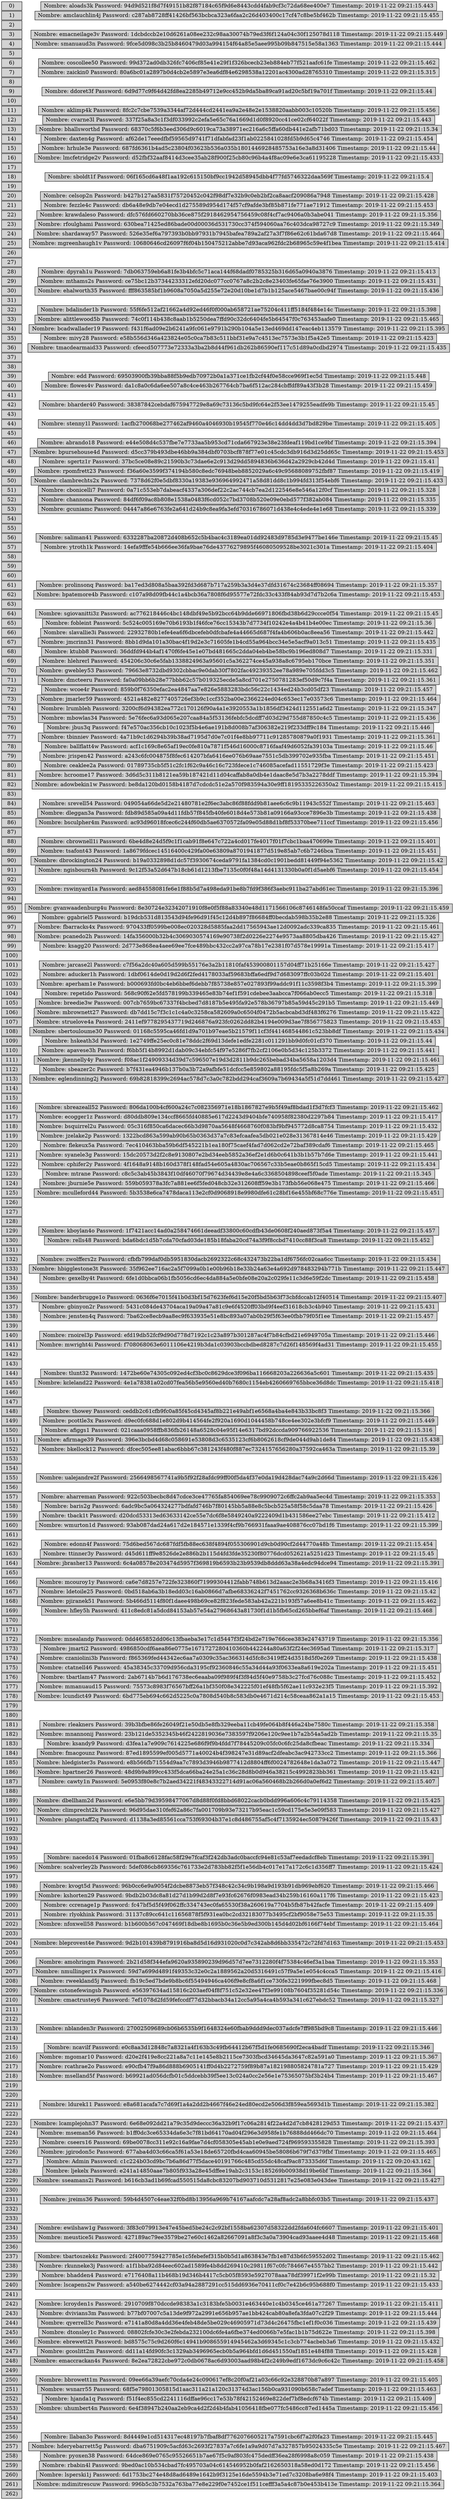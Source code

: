 digraph G {
     rankdir = LR;
	graph[ranksep = "0.02"];
     node [shape=record,height=.1];
     node[style = "filled"];
     sep=0;
     nodesep=0
     indice262[label= "262)"];
     indice261[label= "261)"];
     indice260[label= "260)"];
     indice259[label= "259)"];
     indice258[label= "258)"];
     indice257[label= "257)"];
     indice256[label= "256)"];
     indice255[label= "255)"];
     indice254[label= "254)"];
     indice253[label= "253)"];
     indice252[label= "252)"];
     indice251[label= "251)"];
     indice250[label= "250)"];
     indice249[label= "249)"];
     indice248[label= "248)"];
     indice247[label= "247)"];
     indice246[label= "246)"];
     indice245[label= "245)"];
     indice244[label= "244)"];
     indice243[label= "243)"];
     indice242[label= "242)"];
     indice241[label= "241)"];
     indice240[label= "240)"];
     indice239[label= "239)"];
     indice238[label= "238)"];
     indice237[label= "237)"];
     indice236[label= "236)"];
     indice235[label= "235)"];
     indice234[label= "234)"];
     indice233[label= "233)"];
     indice232[label= "232)"];
     indice231[label= "231)"];
     indice230[label= "230)"];
     indice229[label= "229)"];
     indice228[label= "228)"];
     indice227[label= "227)"];
     indice226[label= "226)"];
     indice225[label= "225)"];
     indice224[label= "224)"];
     indice223[label= "223)"];
     indice222[label= "222)"];
     indice221[label= "221)"];
     indice220[label= "220)"];
     indice219[label= "219)"];
     indice218[label= "218)"];
     indice217[label= "217)"];
     indice216[label= "216)"];
     indice215[label= "215)"];
     indice214[label= "214)"];
     indice213[label= "213)"];
     indice212[label= "212)"];
     indice211[label= "211)"];
     indice210[label= "210)"];
     indice209[label= "209)"];
     indice208[label= "208)"];
     indice207[label= "207)"];
     indice206[label= "206)"];
     indice205[label= "205)"];
     indice204[label= "204)"];
     indice203[label= "203)"];
     indice202[label= "202)"];
     indice201[label= "201)"];
     indice200[label= "200)"];
     indice199[label= "199)"];
     indice198[label= "198)"];
     indice197[label= "197)"];
     indice196[label= "196)"];
     indice195[label= "195)"];
     indice194[label= "194)"];
     indice193[label= "193)"];
     indice192[label= "192)"];
     indice191[label= "191)"];
     indice190[label= "190)"];
     indice189[label= "189)"];
     indice188[label= "188)"];
     indice187[label= "187)"];
     indice186[label= "186)"];
     indice185[label= "185)"];
     indice184[label= "184)"];
     indice183[label= "183)"];
     indice182[label= "182)"];
     indice181[label= "181)"];
     indice180[label= "180)"];
     indice179[label= "179)"];
     indice178[label= "178)"];
     indice177[label= "177)"];
     indice176[label= "176)"];
     indice175[label= "175)"];
     indice174[label= "174)"];
     indice173[label= "173)"];
     indice172[label= "172)"];
     indice171[label= "171)"];
     indice170[label= "170)"];
     indice169[label= "169)"];
     indice168[label= "168)"];
     indice167[label= "167)"];
     indice166[label= "166)"];
     indice165[label= "165)"];
     indice164[label= "164)"];
     indice163[label= "163)"];
     indice162[label= "162)"];
     indice161[label= "161)"];
     indice160[label= "160)"];
     indice159[label= "159)"];
     indice158[label= "158)"];
     indice157[label= "157)"];
     indice156[label= "156)"];
     indice155[label= "155)"];
     indice154[label= "154)"];
     indice153[label= "153)"];
     indice152[label= "152)"];
     indice151[label= "151)"];
     indice150[label= "150)"];
     indice149[label= "149)"];
     indice148[label= "148)"];
     indice147[label= "147)"];
     indice146[label= "146)"];
     indice145[label= "145)"];
     indice144[label= "144)"];
     indice143[label= "143)"];
     indice142[label= "142)"];
     indice141[label= "141)"];
     indice140[label= "140)"];
     indice139[label= "139)"];
     indice138[label= "138)"];
     indice137[label= "137)"];
     indice136[label= "136)"];
     indice135[label= "135)"];
     indice134[label= "134)"];
     indice133[label= "133)"];
     indice132[label= "132)"];
     indice131[label= "131)"];
     indice130[label= "130)"];
     indice129[label= "129)"];
     indice128[label= "128)"];
     indice127[label= "127)"];
     indice126[label= "126)"];
     indice125[label= "125)"];
     indice124[label= "124)"];
     indice123[label= "123)"];
     indice122[label= "122)"];
     indice121[label= "121)"];
     indice120[label= "120)"];
     indice119[label= "119)"];
     indice118[label= "118)"];
     indice117[label= "117)"];
     indice116[label= "116)"];
     indice115[label= "115)"];
     indice114[label= "114)"];
     indice113[label= "113)"];
     indice112[label= "112)"];
     indice111[label= "111)"];
     indice110[label= "110)"];
     indice109[label= "109)"];
     indice108[label= "108)"];
     indice107[label= "107)"];
     indice106[label= "106)"];
     indice105[label= "105)"];
     indice104[label= "104)"];
     indice103[label= "103)"];
     indice102[label= "102)"];
     indice101[label= "101)"];
     indice100[label= "100)"];
     indice99[label= "99)"];
     indice98[label= "98)"];
     indice97[label= "97)"];
     indice96[label= "96)"];
     indice95[label= "95)"];
     indice94[label= "94)"];
     indice93[label= "93)"];
     indice92[label= "92)"];
     indice91[label= "91)"];
     indice90[label= "90)"];
     indice89[label= "89)"];
     indice88[label= "88)"];
     indice87[label= "87)"];
     indice86[label= "86)"];
     indice85[label= "85)"];
     indice84[label= "84)"];
     indice83[label= "83)"];
     indice82[label= "82)"];
     indice81[label= "81)"];
     indice80[label= "80)"];
     indice79[label= "79)"];
     indice78[label= "78)"];
     indice77[label= "77)"];
     indice76[label= "76)"];
     indice75[label= "75)"];
     indice74[label= "74)"];
     indice73[label= "73)"];
     indice72[label= "72)"];
     indice71[label= "71)"];
     indice70[label= "70)"];
     indice69[label= "69)"];
     indice68[label= "68)"];
     indice67[label= "67)"];
     indice66[label= "66)"];
     indice65[label= "65)"];
     indice64[label= "64)"];
     indice63[label= "63)"];
     indice62[label= "62)"];
     indice61[label= "61)"];
     indice60[label= "60)"];
     indice59[label= "59)"];
     indice58[label= "58)"];
     indice57[label= "57)"];
     indice56[label= "56)"];
     indice55[label= "55)"];
     indice54[label= "54)"];
     indice53[label= "53)"];
     indice52[label= "52)"];
     indice51[label= "51)"];
     indice50[label= "50)"];
     indice49[label= "49)"];
     indice48[label= "48)"];
     indice47[label= "47)"];
     indice46[label= "46)"];
     indice45[label= "45)"];
     indice44[label= "44)"];
     indice43[label= "43)"];
     indice42[label= "42)"];
     indice41[label= "41)"];
     indice40[label= "40)"];
     indice39[label= "39)"];
     indice38[label= "38)"];
     indice37[label= "37)"];
     indice36[label= "36)"];
     indice35[label= "35)"];
     indice34[label= "34)"];
     indice33[label= "33)"];
     indice32[label= "32)"];
     indice31[label= "31)"];
     indice30[label= "30)"];
     indice29[label= "29)"];
     indice28[label= "28)"];
     indice27[label= "27)"];
     indice26[label= "26)"];
     indice25[label= "25)"];
     indice24[label= "24)"];
     indice23[label= "23)"];
     indice22[label= "22)"];
     indice21[label= "21)"];
     indice20[label= "20)"];
     indice19[label= "19)"];
     indice18[label= "18)"];
     indice17[label= "17)"];
     indice16[label= "16)"];
     indice15[label= "15)"];
     indice14[label= "14)"];
     indice13[label= "13)"];
     indice12[label= "12)"];
     indice11[label= "11)"];
     indice10[label= "10)"];
     indice9[label= "9)"];
     indice8[label= "8)"];
     indice7[label= "7)"];
     indice6[label= "6)"];
     indice5[label= "5)"];
     indice4[label= "4)"];
     indice3[label= "3)"];
     indice2[label= "2)"];
     indice1[label= "1)"];
     indice0[label= "0)"];
     node1[label = "{Nombre: aloads3k  Password: 94d9d521f8d7f49151b82f87184c65f9d6e8443cdd4fab9cf3c72da68ee400e7  Timestamp: 2019-11-22 09:21:15.443}" width = 10];
     indice0->node1 [style=invis];
     node2[label = "{Nombre: amclauchlin4j  Password: c287ab8728ff41426bf563bcbca323a6faa2c26d403400c17cf47c8be5bf462b  Timestamp: 2019-11-22 09:21:15.455}" width = 10];
     indice1->node2 [style=invis];
     node4[label = "{Nombre: emacneilage3v  Password: 1dcbdccb2e10d6261a08ee232c98aa30074b79ed3f6f124a04c30f125078d118  Timestamp: 2019-11-22 09:21:15.449}" width = 10];
     indice3->node4 [style=invis];
     node5[label = "{Nombre: smanuaud3n  Password: 9fce5d098c3b25b8460479d03a994154f64a85e5aee995b09b847515e58a1363  Timestamp: 2019-11-22 09:21:15.444}" width = 10];
     indice4->node5 [style=invis];
     node7[label = "{Nombre: coscollee50  Password: 99d372ad0db326fc7406cf85e41e29f1f326bcecb23eb884eb77f521aafc61fe  Timestamp: 2019-11-22 09:21:15.462}" width = 10];
     indice6->node7 [style=invis];
     node8[label = "{Nombre: zaickin0  Password: 80a6bc01a2897b0d4cb2e5897e3ea6df84e6298538a12201ac4300ad28765310  Timestamp: 2019-11-22 09:21:15.315}" width = 10];
     indice7->node8 [style=invis];
     node10[label = "{Nombre: ddoret3f  Password: 6d9d77c9f64d42fd8ea2285b49712e9cc452b9da5ba89ca91ad20c5bf19a701f  Timestamp: 2019-11-22 09:21:15.44}" width = 10];
     indice9->node10 [style=invis];
     node12[label = "{Nombre: aklimp4k  Password: 8fc2c7cbe7539a3344af72d444cd2441ea9a2e48e2e1538820aabb003c10520b  Timestamp: 2019-11-22 09:21:15.456}" width = 10];
     indice11->node12 [style=invis];
     node13[label = "{Nombre: cvarne3l  Password: 337f25a8a3c1f3df033992c2efa5e65c76a1669d1d0f8920cc41ce02cf64022f  Timestamp: 2019-11-22 09:21:15.443}" width = 10];
     indice12->node13 [style=invis];
     node14[label = "{Nombre: bhallsworthd  Password: 68370c5f6b3eed306d9c6019ca73a38971ec216a6c5ffa60db441e2afb71bd03  Timestamp: 2019-11-22 09:21:15.34}" width = 10];
     indice13->node14 [style=invis];
     node15[label = "{Nombre: daxten4g  Password: af62de17eeedfbf59565d9741f71dfabfad23f1ab0225841028fd5b9d65c4746  Timestamp: 2019-11-22 09:21:15.454}" width = 10];
     indice14->node15 [style=invis];
     node16[label = "{Nombre: hrhule3e  Password: 687fd6361b4ad5c23804f03623b536a035b1801446928485753a16e3a8d31406  Timestamp: 2019-11-22 09:21:15.44}" width = 10];
     indice15->node16 [style=invis];
     node17[label = "{Nombre: lmcfetridge2v  Password: d52fbf32aaf8414d3cee35ab28f900f25cb80c96b4a4f8ac09e6e3ca61195228  Timestamp: 2019-11-22 09:21:15.433}" width = 10];
     indice16->node17 [style=invis];
     node19[label = "{Nombre: sboldt1f  Password: 06f165cd6a48f1aa192c615150bf9cc1942d58945dbb4f77fd5746322daa569f  Timestamp: 2019-11-22 09:21:15.4}" width = 10];
     indice18->node19 [style=invis];
     node21[label = "{Nombre: celsop2n  Password: b427b127aa5831f75720452c042f98df7e32b9c0eb2bf2ca8aacf209086a7948  Timestamp: 2019-11-22 09:21:15.428}" width = 10];
     indice20->node21 [style=invis];
     node22[label = "{Nombre: fezzle4c  Password: db6a48e9db7e04ecd1d275589d954d174f57cf9afde3bf85b871fe771ae71912  Timestamp: 2019-11-22 09:21:15.453}" width = 10];
     indice21->node22 [style=invis];
     node23[label = "{Nombre: krawdaleso  Password: dfc576fd660270bb36ce875f2918462954756459c08f4cf7ac9406a0b3abe041  Timestamp: 2019-11-22 09:21:15.356}" width = 10];
     indice22->node23 [style=invis];
     node24[label = "{Nombre: rfoulghami  Password: 630bea71425ed86bade00d00036d531730cc374f594060aa76c403dca98727c9  Timestamp: 2019-11-22 09:21:15.349}" width = 10];
     indice23->node24 [style=invis];
     node25[label = "{Nombre: shardaway57  Password: 526e35ef6a797393b0bb97931b7945bafea789a2af27a3f7f86e62c61bda67d8  Timestamp: 2019-11-22 09:21:15.464}" width = 10];
     indice24->node25 [style=invis];
     node26[label = "{Nombre: mgreenhaugh1v  Password: 10680646cd26097f6f04b150475212abbe7d93aca962fdc2b68965c59e4f1bea  Timestamp: 2019-11-22 09:21:15.414}" width = 10];
     indice25->node26 [style=invis];
     node29[label = "{Nombre: dpyrah1u  Password: 7db063759eb6a81fe3b4bfc5c71aca144f68dadf0785325b316d65a0940a3876  Timestamp: 2019-11-22 09:21:15.413}" width = 10];
     indice28->node29 [style=invis];
     node30[label = "{Nombre: mthams2s  Password: ce75bc12b37344233312efd20dc077cc0767a8c2b2c8e23403fe65fae76e3900  Timestamp: 2019-11-22 09:21:15.431}" width = 10];
     indice29->node30 [style=invis];
     node31[label = "{Nombre: ehalworth35  Password: fff863585bf1b9608a7050a5d255e72e20d10be1d7b1b125ace5467bae00c94f  Timestamp: 2019-11-22 09:21:15.436}" width = 10];
     indice30->node31 [style=invis];
     node33[label = "{Nombre: bdalinder1b  Password: 55f6fe512af21662a4d92ed46f0f000ab658721ae75204c411ff5184f484e14c  Timestamp: 2019-11-22 09:21:15.398}" width = 10];
     indice32->node33 [style=invis];
     node34[label = "{Nombre: alittlewood5b  Password: 74c0f114b438c8aab1b5250dea7ffd90c32dc6404fe5b64547f0c763453aafe0  Timestamp: 2019-11-22 09:21:15.465}" width = 10];
     indice33->node34 [style=invis];
     node35[label = "{Nombre: bcadwallader19  Password: f431f6ad09e2b6241a9fc061e9791b290b104a5e13ed469dd147eac4eb113579  Timestamp: 2019-11-22 09:21:15.395}" width = 10];
     indice34->node35 [style=invis];
     node36[label = "{Nombre: mivy28  Password: e58b556d346a423824e05c0ca7b83c511bbf31e9a7c4513ec7573e3b1f5a42e5  Timestamp: 2019-11-22 09:21:15.423}" width = 10];
     indice35->node36 [style=invis];
     node37[label = "{Nombre: tmacdearmaid33  Password: cfeecd507773e72333a3ba2b8d44f961db262b86590ef117c51d89a0cdbd2974  Timestamp: 2019-11-22 09:21:15.435}" width = 10];
     indice36->node37 [style=invis];
     node40[label = "{Nombre: edd  Password: 69503900fb39bba88f5b9edb70972b0a1a371ce1fb2cf44f0e58cce969f1ec5d  Timestamp: 2019-11-22 09:21:15.448}" width = 10];
     indice39->node40 [style=invis];
     node41[label = "{Nombre: flowes4v  Password: da1c8a0c6da6ee507a8c4ce463b267764cb7ba6f512ac284cbffdf89a43f3b28  Timestamp: 2019-11-22 09:21:15.459}" width = 10];
     indice40->node41 [style=invis];
     node43[label = "{Nombre: bharder40  Password: 38387842cebdaf675947729e8a69c73136c5bd9fc64e2f53ee1479255eadfe9b  Timestamp: 2019-11-22 09:21:15.45}" width = 10];
     indice42->node43 [style=invis];
     node45[label = "{Nombre: stenny1l  Password: 1acfb270068be277462af9460a4046930b19545f770e46c14dd4dd3d7bd829be  Timestamp: 2019-11-22 09:21:15.405}" width = 10];
     indice44->node45 [style=invis];
     node47[label = "{Nombre: abrando18  Password: e44e508d4c537fbe7e7733aa5b953cd71cda667923e38e23fdeaf119bd1ce9bf  Timestamp: 2019-11-22 09:21:15.394}" width = 10];
     indice46->node47 [style=invis];
     node48[label = "{Nombre: bpursehouse4d  Password: d5cc379b493dbe46bb9a384dbf0703bcf878f77e01c45cdc3db916d3d25dd65c  Timestamp: 2019-11-22 09:21:15.453}" width = 10];
     indice47->node48 [style=invis];
     node49[label = "{Nombre: sgertz1r  Password: 37bc5ce08e89c21590b3c73dae6e2c913d29dd5894836b636d42a2929cb42d4d  Timestamp: 2019-11-22 09:21:15.41}" width = 10];
     indice48->node49 [style=invis];
     node50[label = "{Nombre: rpomfrett23  Password: f36a60e3599f374194b580c8edc76948beb8852029a6c49c95688089752fbf87  Timestamp: 2019-11-22 09:21:15.419}" width = 10];
     indice49->node50 [style=invis];
     node51[label = "{Nombre: clambrechts2x  Password: 7378d62f0e5dbf8330a19383e936964992471a58d81dd8c1b994fd313f54ebf6  Timestamp: 2019-11-22 09:21:15.433}" width = 10];
     indice50->node51 [style=invis];
     node52[label = "{Nombre: cbonicelli7  Password: 0a71c553eb7dabeacf4337a306def22c2ac744cb7ea2d122546e8e546a12f0cf  Timestamp: 2019-11-22 09:21:15.328}" width = 10];
     indice51->node52 [style=invis];
     node53[label = "{Nombre: channona  Password: 84df6f09ac8b808e1538a0483f6cd052c7bd3708b520e09e0ebd577f382ab084  Timestamp: 2019-11-22 09:21:15.335}" width = 10];
     indice52->node53 [style=invis];
     node54[label = "{Nombre: gcuniamc  Password: 04447a86e6763fe2a641d24b9c8ea9fa3efd70316786071d438e4c4ede4e1e68  Timestamp: 2019-11-22 09:21:15.339}" width = 10];
     indice53->node54 [style=invis];
     node57[label = "{Nombre: saliman41  Password: 6332287ba20872d408b652c5b4bac4c3189ea01dd92483d9785d3e9477be146e  Timestamp: 2019-11-22 09:21:15.45}" width = 10];
     indice56->node57 [style=invis];
     node58[label = "{Nombre: ytroth1k  Password: 14efa9fffe54b666ee36fa9bae76de43776279895f46080509528be3021c301a  Timestamp: 2019-11-22 09:21:15.404}" width = 10];
     indice57->node58 [style=invis];
     node62[label = "{Nombre: prolinsonq  Password: ba17ed3d808a5baa392fd3d687b717a259b3a3d4e37dfd31674c23684ff08694  Timestamp: 2019-11-22 09:21:15.357}" width = 10];
     indice61->node62 [style=invis];
     node63[label = "{Nombre: bpatemore4b  Password: c107a98d09fb44c1a4bcb36a7808f6d95577e72fdc33c433f84ab93d7d7b2c6a  Timestamp: 2019-11-22 09:21:15.453}" width = 10];
     indice62->node63 [style=invis];
     node65[label = "{Nombre: sgiovanitti3z  Password: ac776218446c4bc148dbf49e5b92bcc64b9dde66971806fbd38b6d29ccce0f54  Timestamp: 2019-11-22 09:21:15.45}" width = 10];
     indice64->node65 [style=invis];
     node66[label = "{Nombre: fobleint  Password: 5c524c005169e70b6193b1f46fce76cc15343b7d7734f10242e4a4b41b4e00ec  Timestamp: 2019-11-22 09:21:15.36}" width = 10];
     indice65->node66 [style=invis];
     node67[label = "{Nombre: slavallie3i  Password: 22932780b1efe4ea6f6dbcefeb0dfcbafe4a44665d687f4fa4b606b0ac8eea56  Timestamp: 2019-11-22 09:21:15.442}" width = 10];
     indice66->node67 [style=invis];
     node68[label = "{Nombre: jmcrinn31  Password: 8bb1d9da101a30bac4f19d2e3c71605fe1b4cd55a964bcc34e5e5acf9a013c51  Timestamp: 2019-11-22 09:21:15.435}" width = 10];
     indice67->node68 [style=invis];
     node69[label = "{Nombre: ktubb8  Password: 36ddfd944b4af1470f6fe45e1e07bd481665c2dda04eb4be58bc9b196ed808d7  Timestamp: 2019-11-22 09:21:15.331}" width = 10];
     indice68->node69 [style=invis];
     node70[label = "{Nombre: hlehrerl  Password: 454206c30c6e5fab1338824963a95601c5a362274ce45a938a8c6795eb170bce  Timestamp: 2019-11-22 09:21:15.351}" width = 10];
     indice69->node70 [style=invis];
     node71[label = "{Nombre: gwebley53  Password: 79663e8732dbd9302cbbac9e0dab30f7802fac49239352ee78a989e705fdd3c5  Timestamp: 2019-11-22 09:21:15.462}" width = 10];
     indice70->node71 [style=invis];
     node72[label = "{Nombre: dmcteeru  Password: fa0a09bb6b28e77bbb62c57b019325ecde5a8cd701e2750781283ef50d9c7f4a  Timestamp: 2019-11-22 09:21:15.361}" width = 10];
     indice71->node72 [style=invis];
     node73[label = "{Nombre: wcoe4r  Password: 859b0f76350efac2ea4847aa7e826e5883283bdc56c22c1434ed24b3cd05df23  Timestamp: 2019-11-22 09:21:15.457}" width = 10];
     indice72->node73 [style=invis];
     node74[label = "{Nombre: jmarler59  Password: 4521a482e8277405726ef3b9c1ccf352ba00e2366224ed04c653ec17e03573c6  Timestamp: 2019-11-22 09:21:15.464}" width = 10];
     indice73->node74 [style=invis];
     node75[label = "{Nombre: lrumbleh  Password: 3200cf6d94382ea772c170126f90a4a1e3920553a1b1856df3424d112551a6d2  Timestamp: 2019-11-22 09:21:15.347}" width = 10];
     indice74->node75 [style=invis];
     node76[label = "{Nombre: mbowlas34  Password: 5e76fec6a93d065e207caa84a5f53136febfc5dcdff7d03d29d755d87850c4c5  Timestamp: 2019-11-22 09:21:15.436}" width = 10];
     indice75->node76 [style=invis];
     node77[label = "{Nombre: jbus3q  Password: f47e570ac356cb10c1023f5b4e6ae191b8d008b7af306382e219f233dff9c184  Timestamp: 2019-11-22 09:21:15.446}" width = 10];
     indice76->node77 [style=invis];
     node78[label = "{Nombre: tbinniev  Password: 4a71b9c1d6294b39b38ad7195d7d0e7c01f4e8bb97711c91285780879a0f1931  Timestamp: 2019-11-22 09:21:15.361}" width = 10];
     indice77->node78 [style=invis];
     node79[label = "{Nombre: ballflatt4w  Password: acf1c169c8e65af19ec0fe810a7871f546d16000c8716faaf49d6052fa39103a  Timestamp: 2019-11-22 09:21:15.46}" width = 10];
     indice78->node79 [style=invis];
     node80[label = "{Nombre: jrispen42  Password: a243c6fc004875f8fec614207bfa6416ee076b69aae7551c5db399702e935fba  Timestamp: 2019-11-22 09:21:15.451}" width = 10];
     indice79->node80 [style=invis];
     node81[label = "{Nombre: ceaklee2a  Password: 01789735cb5f51c2fc1f62c9a46c16c723fdece1c746085acefad11551729f3e  Timestamp: 2019-11-22 09:21:15.423}" width = 10];
     indice80->node81 [style=invis];
     node82[label = "{Nombre: hcroome17  Password: 3d6d5c311b8121ea59b187421d11d04caffab8a0db4e1daac8e5d7b3a2278ddf  Timestamp: 2019-11-22 09:21:15.394}" width = 10];
     indice81->node82 [style=invis];
     node83[label = "{Nombre: adowbekin1w  Password: be8da120bd0158b4187d7cdcdc51e2a570f983594a30e9ff18195335226350a2  Timestamp: 2019-11-22 09:21:15.415}" width = 10];
     indice82->node83 [style=invis];
     node85[label = "{Nombre: srevell54  Password: 049054a66de5d2e21480781e2f6ec3abc86f88fdd9b81aee6c6c9b11943c552f  Timestamp: 2019-11-22 09:21:15.463}" width = 10];
     indice84->node85 [style=invis];
     node86[label = "{Nombre: dleggan3a  Password: fdb89d585a09a4d11fdb57f845fb40fe6018d4e573b81a09166a93cce7896e3b  Timestamp: 2019-11-22 09:21:15.438}" width = 10];
     indice85->node86 [style=invis];
     node87[label = "{Nombre: bsculpher4m  Password: ac93d96018fcec6c244f60db5ae6370572fa09e05d88d1bf8f53370bee711ccf  Timestamp: 2019-11-22 09:21:15.456}" width = 10];
     indice86->node87 [style=invis];
     node89[label = "{Nombre: cbrownell1i  Password: 6be4d8e24d5f9c1f1cab91f8e647c722a4cd017fe4017f01f7cbc1baa470699e  Timestamp: 2019-11-22 09:21:15.401}" width = 10];
     indice88->node89 [style=invis];
     node90[label = "{Nombre: tsafont43  Password: 1a8679fdcec14516400c429fa00e63809a8701941877d519e85ab7c6b7246bca  Timestamp: 2019-11-22 09:21:15.451}" width = 10];
     indice89->node90 [style=invis];
     node91[label = "{Nombre: dbrockington24  Password: b19a0332898d1dc57f3930674ceda9791fa1384cd0c1901bedd81449f94e5362  Timestamp: 2019-11-22 09:21:15.42}" width = 10];
     indice90->node91 [style=invis];
     node92[label = "{Nombre: ngisbourn4h  Password: 9c12f53a52d647b18cb61d1213fbe7135c0f0f48a14d4131330b0a0f1d5aebf6  Timestamp: 2019-11-22 09:21:15.454}" width = 10];
     indice91->node92 [style=invis];
     node94[label = "{Nombre: rswinyard1a  Password: aed84558081fe6e1f88b5d7a498eda91be8b7fd9f386f3aebc911ba27abd61ec  Timestamp: 2019-11-22 09:21:15.396}" width = 10];
     indice93->node94 [style=invis];
     node96[label = "{Nombre: gvanwaadenburg4u  Password: 8e30724e32342071910f8e0f5f88a83340e48d1171566106c8746148fa50ccaf  Timestamp: 2019-11-22 09:21:15.459}" width = 10];
     indice95->node96 [style=invis];
     node97[label = "{Nombre: ggabriel5  Password: b19dcb531d813543d94fe96d91f45c12d4b897f86684ff0becdab598b35b2e88  Timestamp: 2019-11-22 09:21:15.326}" width = 10];
     indice96->node97 [style=invis];
     node98[label = "{Nombre: fbarracks4x  Password: 970433ff0599be008ec020328d5885faa2dd17565943ae12d0092adc339ca835  Timestamp: 2019-11-22 09:21:15.461}" width = 10];
     indice97->node98 [style=invis];
     node99[label = "{Nombre: pcanedo2h  Password: 14fa356000b32b4c3069030574169e90738f2d0226e2274e9573aa8805dba426  Timestamp: 2019-11-22 09:21:15.427}" width = 10];
     indice98->node99 [style=invis];
     node100[label = "{Nombre: ksagg20  Password: 2d773e868ea4aee69ee7fce489bbc432cc2a97ca78b17e2381f07d578e19991a  Timestamp: 2019-11-22 09:21:15.417}" width = 10];
     indice99->node100 [style=invis];
     node102[label = "{Nombre: jarcase2l  Password: c7f56a2dc40a605d599b55176e3a2b11810faf453900801157d04ff71b25166e  Timestamp: 2019-11-22 09:21:15.427}" width = 10];
     indice101->node102 [style=invis];
     node103[label = "{Nombre: aducker1h  Password: 1dbf0614de0d19d2d6f2fed4178033af59683bffa6edf9d7d683097ffc03b02d  Timestamp: 2019-11-22 09:21:15.401}" width = 10];
     indice102->node103 [style=invis];
     node104[label = "{Nombre: aperham1e  Password: b000693fd0bc4eb6bbef6debb7f85738e857e027893f99addc91f11c3598f3b4  Timestamp: 2019-11-22 09:21:15.399}" width = 10];
     indice103->node104 [style=invis];
     node105[label = "{Nombre: repetido  Password: 568c90f62e5fd578199b339465e83b74ef1f591cdebee3aabcca7f066ab0ecc5  Timestamp: 2019-11-22 09:21:15.318}" width = 10];
     indice104->node105 [style=invis];
     node106[label = "{Nombre: breedie3w  Password: 007cb7659bc67337f4bcbed7d8187b5e495fa92e578b36797b85a59d45c291b5  Timestamp: 2019-11-22 09:21:15.449}" width = 10];
     indice105->node106 [style=invis];
     node107[label = "{Nombre: mbrownett27  Password: db7dd15c7f3c1c1c4a0c3258ca582609a0c6504f0472b5acbcabd3df483f6276  Timestamp: 2019-11-22 09:21:15.422}" width = 10];
     indice106->node107 [style=invis];
     node108[label = "{Nombre: struelove4a  Password: 2411ef9778295437719d246876a923fc0262dd82b4194e009d3ae7f856775823  Timestamp: 2019-11-22 09:21:15.453}" width = 10];
     indice107->node108 [style=invis];
     node109[label = "{Nombre: sbertouloume30  Password: 01168c5595ca46fd1d9a701b97eae5b21579f11cf3f441468544861c523bb8df  Timestamp: 2019-11-22 09:21:15.434}" width = 10];
     indice108->node109 [style=invis];
     node110[label = "{Nombre: hskeath3d  Password: 1e2749ffe25ec0c81e78ddc2f69d13defe1edfe2281c011291bb9d0fc01cf370  Timestamp: 2019-11-22 09:21:15.44}" width = 10];
     indice109->node110 [style=invis];
     node111[label = "{Nombre: apavese3h  Password: f6bb5f14b8992d1dab09c34ebfc54f97e5286f7fb2cf2106e0b5d34c125b3372  Timestamp: 2019-11-22 09:21:15.441}" width = 10];
     indice110->node111 [style=invis];
     node112[label = "{Nombre: jkennelly4y  Password: f08ac1f24909334d39d7c596507e19d3d2811b9dc265bebad34ba5658a1203d4  Timestamp: 2019-11-22 09:21:15.461}" width = 10];
     indice111->node112 [style=invis];
     node113[label = "{Nombre: sbeazer2c  Password: b7f431ea4946b137b0a3b72a9afbfe51dcfcc5e859802a88195fdc5f5a8b269a  Timestamp: 2019-11-22 09:21:15.425}" width = 10];
     indice112->node113 [style=invis];
     node114[label = "{Nombre: eglendinning2j  Password: 69b82818399c2694ac578d7c3a0c782bdd294caf3609a7b69434a5f51d7dd461  Timestamp: 2019-11-22 09:21:15.427}" width = 10];
     indice113->node114 [style=invis];
     node117[label = "{Nombre: sbreazeall52  Password: 806da100b4cf600a24c7c082356971e18b1867827e9b5f49af8bdad1f3d7fcf3  Timestamp: 2019-11-22 09:21:15.462}" width = 10];
     indice116->node117 [style=invis];
     node118[label = "{Nombre: ecogger1z  Password: d80ddb809e134ccf8665fd40885e617d2243d9404bfe740958f82380d2297b84  Timestamp: 2019-11-22 09:21:15.417}" width = 10];
     indice117->node118 [style=invis];
     node119[label = "{Nombre: bsquirrel2u  Password: 05c316f850ca6dacec66b3d9870aa5648f4668760f083bf9bf945772d8ca8754  Timestamp: 2019-11-22 09:21:15.432}" width = 10];
     indice118->node119 [style=invis];
     node120[label = "{Nombre: jzelake2p  Password: 1322bcd863a599ab90b65b0363d37a7c83efcaafea5db021e028e31367814e46  Timestamp: 2019-11-22 09:21:15.429}" width = 10];
     indice119->node120 [style=invis];
     node121[label = "{Nombre: flekeux5a  Password: 7ec410463bba59b6df545221b1ea180f75caef4fad7d062cd2e72baf389cdaf6  Timestamp: 2019-11-22 09:21:15.465}" width = 10];
     indice120->node121 [style=invis];
     node122[label = "{Nombre: syanele3g  Password: 15dc20573d2f2c8e9130807e2bd34eeb5852a36ef2e1d6b0c641b3b1b57b7d6e  Timestamp: 2019-11-22 09:21:15.441}" width = 10];
     indice121->node122 [style=invis];
     node123[label = "{Nombre: cphifer2y  Password: 4f1648a9148b160d378f148fad54e605a4830ac706567c33b5eae0b865f15cd5  Timestamp: 2019-11-22 09:21:15.434}" width = 10];
     indice122->node123 [style=invis];
     node124[label = "{Nombre: mtrane  Password: c8c5c3ab45b3843f10df46070f79674d34439e8e4a6c3368504898ceef5f0ade  Timestamp: 2019-11-22 09:21:15.345}" width = 10];
     indice123->node124 [style=invis];
     node125[label = "{Nombre: jburnie5e  Password: 559b059378a3fc7a881ee6f5fed048cb32e312608ff59e3b173fbb56e068e475  Timestamp: 2019-11-22 09:21:15.466}" width = 10];
     indice124->node125 [style=invis];
     node126[label = "{Nombre: mculleford44  Password: 5b3538e6ca7478daca113e2cf0d9068918e9980dfe61c28bf16e455bf68c776e  Timestamp: 2019-11-22 09:21:15.451}" width = 10];
     indice125->node126 [style=invis];
     node130[label = "{Nombre: kboylan4o  Password: 1f7421acc14ad0a258474661deeadf33800c60cdfb43de0608f240aed873f5a4  Timestamp: 2019-11-22 09:21:15.457}" width = 10];
     indice129->node130 [style=invis];
     node131[label = "{Nombre: rells48  Password: bda6bdc1d5b7cda70cfad03de185b18faba20cd74a3f9f8ccbd7410cc88f3ca8  Timestamp: 2019-11-22 09:21:15.452}" width = 10];
     indice130->node131 [style=invis];
     node133[label = "{Nombre: zwolffers2z  Password: cfbfb799daf0db5951830dacb2692322c68c432473b22ba1df6756fc02caa6cc  Timestamp: 2019-11-22 09:21:15.434}" width = 10];
     indice132->node133 [style=invis];
     node134[label = "{Nombre: hbigglestone3t  Password: 35f962ee716ac2a5f7099a0b1e00b96b18e33b24a63e4a692d978483294b771b  Timestamp: 2019-11-22 09:21:15.447}" width = 10];
     indice133->node134 [style=invis];
     node135[label = "{Nombre: gexelby4t  Password: 6fe1d0bbca06b1fb5056cd6ec4da884a5e0bfe08e20a2c029fe11c3d6e59f2dc  Timestamp: 2019-11-22 09:21:15.458}" width = 10];
     indice134->node135 [style=invis];
     node137[label = "{Nombre: banderbrugge1o  Password: 0636f6e7015f41b0d3bf15d7623fef6d15e20f5bd5b63f73cbfdccab12f40514  Timestamp: 2019-11-22 09:21:15.407}" width = 10];
     indice136->node137 [style=invis];
     node138[label = "{Nombre: gbinyon2r  Password: 5431c084de43704aca19a09a47a81c9e6f4520ff03bd9f4eef31618cb3c4b940  Timestamp: 2019-11-22 09:21:15.431}" width = 10];
     indice137->node138 [style=invis];
     node139[label = "{Nombre: jensten4q  Password: 7ba62ce8ecb9aa8ec9f633935e51e8bc893a07ab0b29f5f63ee0fbb79f05f1ee  Timestamp: 2019-11-22 09:21:15.457}" width = 10];
     indice138->node139 [style=invis];
     node141[label = "{Nombre: rnoirel3p  Password: efd19db52fcf9d90d778d7192c1c23a897b301287ac4f7b84cfbd21e6949705a  Timestamp: 2019-11-22 09:21:15.446}" width = 10];
     indice140->node141 [style=invis];
     node142[label = "{Nombre: mwright4i  Password: f708068063e6011106e4219b3da1c03903bccbdbed8287c7d26f148569f4ad31  Timestamp: 2019-11-22 09:21:15.455}" width = 10];
     indice141->node142 [style=invis];
     node145[label = "{Nombre: tlunt32  Password: 1472be60e74305c092ed4cf3bc0c8629dce3f096ba116668203a226636a5c601  Timestamp: 2019-11-22 09:21:15.435}" width = 10];
     indice144->node145 [style=invis];
     node146[label = "{Nombre: kcleland22  Password: 4e1a78381a02cd07fea56b5e9560ed40b7680c1154eb4260669765bbce36d8dc  Timestamp: 2019-11-22 09:21:15.418}" width = 10];
     indice145->node146 [style=invis];
     node149[label = "{Nombre: thowey  Password: ceddb2c61cfb9fc0a85f45cd4345af8b221e49abf1e6568a4ba4e843b33bc8f3  Timestamp: 2019-11-22 09:21:15.366}" width = 10];
     indice148->node149 [style=invis];
     node150[label = "{Nombre: pcottle3x  Password: d9ec0fc688d1e802d9b414564fe2f920a1690d1044458b748ce4ee302e3bfcf9  Timestamp: 2019-11-22 09:21:15.449}" width = 10];
     indice149->node150 [style=invis];
     node151[label = "{Nombre: afiggs1  Password: 021caaa0958ffb836fb26148a6528c04e95f14e6317bd92dccda909766922536  Timestamp: 2019-11-22 09:21:15.316}" width = 10];
     indice150->node151 [style=invis];
     node152[label = "{Nombre: afirmage39  Password: 396e3bcbd4d68c058691e53808d3c6535123cf6b8062618cf9de044d9ab1de84  Timestamp: 2019-11-22 09:21:15.438}" width = 10];
     indice151->node152 [style=invis];
     node153[label = "{Nombre: bkellock12  Password: dfcec505ee81abac6bbb67c381243f480f887ec7324157656280a37592ca463a  Timestamp: 2019-11-22 09:21:15.39}" width = 10];
     indice152->node153 [style=invis];
     node156[label = "{Nombre: ualejandre2f  Password: 2566498567741a9b5f92f28afdc99ff00f5da4f37e0da19d428dac74a9c2d66d  Timestamp: 2019-11-22 09:21:15.426}" width = 10];
     indice155->node156 [style=invis];
     node158[label = "{Nombre: aharreman  Password: 922c503becbc8d47cdce3ce47765fa854069ee78c9909072c6ffc2ab9aa5ec4d  Timestamp: 2019-11-22 09:21:15.353}" width = 10];
     indice157->node158 [style=invis];
     node159[label = "{Nombre: baris2g  Password: 6adc9bc5a064324277bdfafd746b7f80145bb5a88e8c5bcb525a58f58c5daa78  Timestamp: 2019-11-22 09:21:15.426}" width = 10];
     indice158->node159 [style=invis];
     node160[label = "{Nombre: tback1t  Password: d20dcd53313ed63633142ce55e7dc6f8e5849240a9222409d1b431586ee27ebc  Timestamp: 2019-11-22 09:21:15.412}" width = 10];
     indice159->node160 [style=invis];
     node161[label = "{Nombre: wmurton1d  Password: 93ab087dad24a617d2e184571e1339f4cf9b766931faaa9ae408876cc07bd1f6  Timestamp: 2019-11-22 09:21:15.399}" width = 10];
     indice160->node161 [style=invis];
     node163[label = "{Nombre: edonn4f  Password: 75d6bed567dc687fdf5fb88ec638f4894f055306901d9cb0d90cf2d44770a48b  Timestamp: 2019-11-22 09:21:15.454}" width = 10];
     indice162->node163 [style=invis];
     node164[label = "{Nombre: ttinner3y  Password: d45d611ff9e8526de2e886b2b115d4fd3fde35230f80776dcd052621a5251d23  Timestamp: 2019-11-22 09:21:15.45}" width = 10];
     indice163->node164 [style=invis];
     node165[label = "{Nombre: jbrasher13  Password: 6c4a08578e203474d5957f369819b6593b23b9539db8ddd63a38a4edc94dce94  Timestamp: 2019-11-22 09:21:15.391}" width = 10];
     indice164->node165 [style=invis];
     node167[label = "{Nombre: mcouroy1y  Password: ca6e7d8257e722fe323860f71999304412fabb748b613d2aaac2e3b68a3416f3  Timestamp: 2019-11-22 09:21:15.416}" width = 10];
     indice166->node167 [style=invis];
     node168[label = "{Nombre: ldetoile25  Password: 0bd518ab6a3b18edd03c16ab0866d7afbe68336242f7451762cc9326368b636c  Timestamp: 2019-11-22 09:21:15.42}" width = 10];
     indice167->node168 [style=invis];
     node169[label = "{Nombre: pjiranek51  Password: 5b466d5114f80f1daee498b69ce82f823fede583ab42a221b193f57a6ee8b41c  Timestamp: 2019-11-22 09:21:15.462}" width = 10];
     indice168->node169 [style=invis];
     node170[label = "{Nombre: hfley5h  Password: 411c8edc81a5dcd84153ab57e54a27968643a81730f1d1b5fb65cd265bbef6af  Timestamp: 2019-11-22 09:21:15.468}" width = 10];
     indice169->node170 [style=invis];
     node173[label = "{Nombre: mnealandp  Password: 0dd465852dd06c13fbaeba3e17c1d5447f3f24bd2e719e766cee383e24743719  Timestamp: 2019-11-22 09:21:15.356}" width = 10];
     indice172->node173 [style=invis];
     node174[label = "{Nombre: jmarti2  Password: 4986850cdf6aea86e0775e1671727280410360b442244a80a63f2f24ec3695ad  Timestamp: 2019-11-22 09:21:15.317}" width = 10];
     indice173->node174 [style=invis];
     node175[label = "{Nombre: czaniolini3b  Password: f865369fed44342ec6aa7a0309c35ac366314d5fc8c3419ff24d3518d5f0e269  Timestamp: 2019-11-22 09:21:15.438}" width = 10];
     indice174->node175 [style=invis];
     node176[label = "{Nombre: ctatnell46  Password: 45a38345c33709d956cda3195cf92360846c55a34d44a93f0633ea8a619e202a  Timestamp: 2019-11-22 09:21:15.451}" width = 10];
     indice175->node176 [style=invis];
     node177[label = "{Nombre: tbartlam47  Password: 2ab6714b7b6d176738ec6eaaba09f989f4f3f84d5f40e9758b3c27fcd76c088c  Timestamp: 2019-11-22 09:21:15.452}" width = 10];
     indice176->node177 [style=invis];
     node178[label = "{Nombre: mmanuaud15  Password: 75573c8983f76567bff26a1bf350f08e342225f01ef48fb5f62ae11c932e23f5  Timestamp: 2019-11-22 09:21:15.392}" width = 10];
     indice177->node178 [style=invis];
     node179[label = "{Nombre: lcundict49  Password: 6bd775eb694c662d5225c0a7808d540b8c583db0e4671d214c58ceaa862a1a15  Timestamp: 2019-11-22 09:21:15.453}" width = 10];
     indice178->node179 [style=invis];
     node182[label = "{Nombre: rleakners  Password: 39b3bfbe86fe26049f21e50db5e8fb329eeba11cb49fe064b8f446a24be7580c  Timestamp: 2019-11-22 09:21:15.358}" width = 10];
     indice181->node182 [style=invis];
     node183[label = "{Nombre: mnannonij  Password: 23b121de5352345b46f2422819036e7383597f9206e120c9ee1b7a2b54a5ad2b  Timestamp: 2019-11-22 09:21:15.35}" width = 10];
     indice182->node183 [style=invis];
     node184[label = "{Nombre: ksandy9  Password: d3fea1a7e909c7614225e686f9f9b4fdd7f78445209c05fc0c6fc25da8cfbeac  Timestamp: 2019-11-22 09:21:15.334}" width = 10];
     indice183->node184 [style=invis];
     node185[label = "{Nombre: fmacgounz  Password: 87ed1895599ef005d5771a40024b4f398247e31d89acf2dfeabc3ac942733cc2  Timestamp: 2019-11-22 09:21:15.366}" width = 10];
     indice184->node185 [style=invis];
     node186[label = "{Nombre: hledgister3s  Password: e8b566fb71554d9aa7c7893d3946b9877412d8804ff6f0024782648e1da3a072  Timestamp: 2019-11-22 09:21:15.447}" width = 10];
     indice185->node186 [style=invis];
     node187[label = "{Nombre: hpartner26  Password: 48d9b9a899cc433f5dca66ba24e25a1c36c28d8b0d946a38215c4992823bb361  Timestamp: 2019-11-22 09:21:15.421}" width = 10];
     indice186->node187 [style=invis];
     node188[label = "{Nombre: cawty1n  Password: 5e0953f80e8c7b2aed34221f48343322714d91ac06a560468b2b266d0a0ef6d2  Timestamp: 2019-11-22 09:21:15.407}" width = 10];
     indice187->node188 [style=invis];
     node190[label = "{Nombre: dbellham2d  Password: e6e5bb79d39598477067d8d88f0fd8bbd68022cacb0bdd996a606c4c79114358  Timestamp: 2019-11-22 09:21:15.425}" width = 10];
     indice189->node190 [style=invis];
     node191[label = "{Nombre: climprecht2k  Password: 96d95dae310fef62a86c7fa001709b93e73217b95eac1c59cd175e5e3e09f583  Timestamp: 2019-11-22 09:21:15.427}" width = 10];
     indice190->node191 [style=invis];
     node192[label = "{Nombre: plangstaff2q  Password: d1138a3ed85561cca753f69304b37e1c8d486755af5c4f7135924ec50879426f  Timestamp: 2019-11-22 09:21:15.43}" width = 10];
     indice191->node192 [style=invis];
     node196[label = "{Nombre: nacedo14  Password: 01fba8c6128fac58f29e7fcaf3f242db3adc0baccfc94e81c53af7eedadcf8eb  Timestamp: 2019-11-22 09:21:15.391}" width = 10];
     indice195->node196 [style=invis];
     node197[label = "{Nombre: scalverley2b  Password: 5def086cb869356c761733e2d783bb82f5f1e56db4c017e17a172c6c1d356ff7  Timestamp: 2019-11-22 09:21:15.424}" width = 10];
     indice196->node197 [style=invis];
     node199[label = "{Nombre: kvogt5d  Password: 96b0cc6e9a9054f2dcbe8873eb57f348c42c34c9b198a9d193b91db969ebf620  Timestamp: 2019-11-22 09:21:15.466}" width = 10];
     indice198->node199 [style=invis];
     node200[label = "{Nombre: kshorten29  Password: 9bdb2b03dc8a81d27d1b99d2d8f7e93fc62676f0983ead34b259b16160a117f6  Timestamp: 2019-11-22 09:21:15.423}" width = 10];
     indice199->node200 [style=invis];
     node201[label = "{Nombre: ccrenage1p  Password: fc47bf5d5f49f062ffc334743ec0fa65530f38a260619a7704b5fb87b42facfe  Timestamp: 2019-11-22 09:21:15.409}" width = 10];
     indice200->node201 [style=invis];
     node202[label = "{Nombre: rlyokhink  Password: 31137c89cc641c11656878f5f931ea0bc2cd32183077b3495cf2bf9058e75e53  Timestamp: 2019-11-22 09:21:15.35}" width = 10];
     indice201->node202 [style=invis];
     node203[label = "{Nombre: nfoxwell58  Password: b1b600b567c047469f18dbe8b1695b0c36e5b9ed300b145d4d02bf6166f74ebf  Timestamp: 2019-11-22 09:21:15.464}" width = 10];
     indice202->node203 [style=invis];
     node205[label = "{Nombre: bleprovest4e  Password: 9d2b101439b8791916ba8d5d16d931020c0d7c342ab8d6bb335472c72fd7d163  Timestamp: 2019-11-22 09:21:15.453}" width = 10];
     indice204->node205 [style=invis];
     node207[label = "{Nombre: amohringm  Password: 2b21d58f344efa9620a935890239d96d57d7ee7312280f4f75384c46ef3a1baa  Timestamp: 2019-11-22 09:21:15.353}" width = 10];
     indice206->node207 [style=invis];
     node208[label = "{Nombre: nmullinger1x  Password: 59d7a699d4891f49353c32e0c2a1889562a20d5316491c57f9a5e1e054c4cca5  Timestamp: 2019-11-22 09:21:15.416}" width = 10];
     indice207->node208 [style=invis];
     node209[label = "{Nombre: rweekland5j  Password: fb19c5ed7bde9b8bc6f55494946ca406f9e8cf8a6f1ce730fe3221999fbec8d5  Timestamp: 2019-11-22 09:21:15.468}" width = 10];
     indice208->node209 [style=invis];
     node210[label = "{Nombre: cstonefewingsb  Password: e56397634ad15816c203aef04f8f751c52e32ee47f3e99108b7604f35281d54c  Timestamp: 2019-11-22 09:21:15.336}" width = 10];
     indice209->node210 [style=invis];
     node211[label = "{Nombre: cmactrustey6  Password: 7ef1078d2fd59fefccdf77d32bbacb34a12cc5a95a4ca4b593a341c627ebdc52  Timestamp: 2019-11-22 09:21:15.327}" width = 10];
     indice210->node211 [style=invis];
     node214[label = "{Nombre: nblanden3r  Password: 27002509689cb06b6535b9f1648324e60fbab9ddd9dec037adcfe7ff985bd9c8  Timestamp: 2019-11-22 09:21:15.446}" width = 10];
     indice213->node214 [style=invis];
     node216[label = "{Nombre: ncavilf  Password: e0c8aa3d12848c7a8321a4f163b3c49fb64412b67f5d1fe0685690f2eca4badf  Timestamp: 2019-11-22 09:21:15.346}" width = 10];
     indice215->node216 [style=invis];
     node217[label = "{Nombre: mgomar10  Password: d20e2f419e8cc221a8a7c11e145e8b2115ce7303fbcd34645da3647c82a591a0  Timestamp: 2019-11-22 09:21:15.367}" width = 10];
     indice216->node217 [style=invis];
     node218[label = "{Nombre: rcathrae2o  Password: e90cfb47f9a86d888b6905141ff0d4b2272759f89b87a182198805824781a727  Timestamp: 2019-11-22 09:21:15.429}" width = 10];
     indice217->node218 [style=invis];
     node219[label = "{Nombre: mselland5f  Password: b69921ad056dcfb01c5ddcebb39f5ee13c024a0cc2e56e1e75365075bf3b24b4  Timestamp: 2019-11-22 09:21:15.467}" width = 10];
     indice218->node219 [style=invis];
     node222[label = "{Nombre: ldurek11  Password: e8a681acafa7c7d69f1a4a2dd2b4667f46e24ed80ecd2e506d3f859ea5693d1b  Timestamp: 2019-11-22 09:21:15.382}" width = 10];
     indice221->node222 [style=invis];
     node224[label = "{Nombre: lcamplejohn37  Password: 6e68e092dd21a79c35d9deccc36a32b9f17c06a2814f22a4d2d7cb8428129d53  Timestamp: 2019-11-22 09:21:15.437}" width = 10];
     indice223->node224 [style=invis];
     node225[label = "{Nombre: mseman56  Password: b1ff0dc3ce65334da6e3c7f81bd64170ad04f296e3d958fe1b76888dd466dc70  Timestamp: 2019-11-22 09:21:15.464}" width = 10];
     indice224->node225 [style=invis];
     node226[label = "{Nombre: cseers16  Password: 69be0078cc311e92c16a9fae7d4cf058305e45ab1e0e9aed724f969593355828  Timestamp: 2019-11-22 09:21:15.393}" width = 10];
     indice225->node226 [style=invis];
     node227[label = "{Nombre: jgirodon5c  Password: 677aba4d03c66ca5f61a53e18de65720fbd4caa60945be58086b679f7d379fbf  Timestamp: 2019-11-22 09:21:15.465}" width = 10];
     indice226->node227 [style=invis];
     node228[label = "{Nombre: Admin  Password: c1c224b03cd9bc7b6a86d77f5dace40191766c485cd55dc48caf9ac873335d6f  Timestamp: 2019-11-22 09:20:43.162}" width = 10];
     indice227->node228 [style=invis];
     node229[label = "{Nombre: ljekelx  Password: e241a14850aae7b805f933a28e45dffee19ab2c3153c185269b00938d19be6bf  Timestamp: 2019-11-22 09:21:15.364}" width = 10];
     indice228->node229 [style=invis];
     node230[label = "{Nombre: sseamans2i  Password: b616cb3ad1b69fcad550515da8cbc83207bd903710d5312817e25e083e043dee  Timestamp: 2019-11-22 09:21:15.427}" width = 10];
     indice229->node230 [style=invis];
     node232[label = "{Nombre: jreims36  Password: 59b4d4507c4eae32f0bd8b13956a969b74167aafcdc7a28af8adc2a8bbfc03b5  Timestamp: 2019-11-22 09:21:15.437}" width = 10];
     indice231->node232 [style=invis];
     node235[label = "{Nombre: ewilshaw1g  Password: 3f83c079913e47e45bed5be24c2c92bf1558ba62307d58322dd2fda604fc6607  Timestamp: 2019-11-22 09:21:15.401}" width = 10];
     indice234->node235 [style=invis];
     node236[label = "{Nombre: meustice5i  Password: 427189ac79ee3579be27e60c1462a82667091a8f3c3a0a73904cad93aaee4d48  Timestamp: 2019-11-22 09:21:15.468}" width = 10];
     indice235->node236 [style=invis];
     node238[label = "{Nombre: tbartoszek4z  Password: 2f4007759427785e1c5febefef315b0b5d1a863843e7fb1e87d3b6fc59552d02  Timestamp: 2019-11-22 09:21:15.462}" width = 10];
     indice237->node238 [style=invis];
     node239[label = "{Nombre: rkunneke3j  Password: a1f1bba92d84eec602ad1589fe4b8dd269410c29811f67c0fc784667e4557bb2  Timestamp: 2019-11-22 09:21:15.442}" width = 10];
     indice238->node239 [style=invis];
     node240[label = "{Nombre: bhadden4  Password: e7176408a11b468b19d346b4417c5cb05f8593e5927078aaa78df39971f2e99b  Timestamp: 2019-11-22 09:21:15.32}" width = 10];
     indice239->node240 [style=invis];
     node241[label = "{Nombre: lscapens2w  Password: a540be6274442cf03a94a2887291cc515dd6936e70411cf0c7e42b6c95b688f0  Timestamp: 2019-11-22 09:21:15.433}" width = 10];
     indice240->node241 [style=invis];
     node243[label = "{Nombre: lcroyden1s  Password: 2910709f870dccde98383a1c3183bfe5b0031e463440e1c4b0345ce461a77267  Timestamp: 2019-11-22 09:21:15.411}" width = 10];
     indice242->node243 [style=invis];
     node244[label = "{Nombre: dvivians3m  Password: b77bf07007c5a13de9f972a2991e656b957ae1bb424cab80a8efa3fda07c2f29  Timestamp: 2019-11-22 09:21:15.444}" width = 10];
     indice243->node244 [style=invis];
     node245[label = "{Nombre: qyerrell3c  Password: e7141a80d8a4dd36e4feb48de5be029c46905971d73d4c26475fbc1ef1f0c036  Timestamp: 2019-11-22 09:21:15.439}" width = 10];
     indice244->node245 [style=invis];
     node246[label = "{Nombre: dtonsley1c  Password: 08802fcfe30c3e2febda232100dc6fe4a6fbe374ed0066b7e5fac1b1b75d622e  Timestamp: 2019-11-22 09:21:15.398}" width = 10];
     indice245->node246 [style=invis];
     node247[label = "{Nombre: ebrewett2t  Password: bd8575c75c9d260f6c14941b908655914945462a3d69345c1c3cb774acbeb3a6  Timestamp: 2019-11-22 09:21:15.432}" width = 10];
     indice246->node247 [style=invis];
     node248[label = "{Nombre: gcoslitt2m  Password: dd11a14fd90fc3c1329ab3496965ecb0b5a964bfd1d6d451550af1851e484f88  Timestamp: 2019-11-22 09:21:15.428}" width = 10];
     indice247->node248 [style=invis];
     node249[label = "{Nombre: emaccrackan4s  Password: 8e2ea72822cbe972c0db0678ac6d93003aad98b4f2c249b9edf1673dc9c6c42c  Timestamp: 2019-11-22 09:21:15.458}" width = 10];
     indice248->node249 [style=invis];
     node251[label = "{Nombre: bbrowett1m  Password: 09ee66a39aefc70cda4e24c090617ef8c20f0af21a03c66c92e328870b87a897  Timestamp: 2019-11-22 09:21:15.405}" width = 10];
     indice250->node251 [style=invis];
     node252[label = "{Nombre: wsnarr55  Password: 68f5e79801305815d1aac311a21a120c31374d3ac156b0ca931090b658c7adef  Timestamp: 2019-11-22 09:21:15.463}" width = 10];
     indice251->node252 [style=invis];
     node253[label = "{Nombre: hjanda1q  Password: f51f4ec855cd2241116dffae96cc17e53b78f42152469e822def7bf8edcf674b  Timestamp: 2019-11-22 09:21:15.409}" width = 10];
     indice252->node253 [style=invis];
     node254[label = "{Nombre: uhumbert4n  Password: 6e4f38947b240aa2eb9ca4d2f2d4b4fab41056418fbe077fc5486cc87ed1445a  Timestamp: 2019-11-22 09:21:15.456}" width = 10];
     indice253->node254 [style=invis];
     node257[label = "{Nombre: llaban3o  Password: 8d4449e1cd514317ec48197b7fbaf8df7762076605217a7591cbc6f7a2f0fa23  Timestamp: 2019-11-22 09:21:15.445}" width = 10];
     indice256->node257 [style=invis];
     node258[label = "{Nombre: hderyebarrett5g  Password: dba6751909c5acfd63c2693f27837a7c6fe1a9a9d07d7a327857b95024335c5e  Timestamp: 2019-11-22 09:21:15.467}" width = 10];
     indice257->node258 [style=invis];
     node259[label = "{Nombre: pyoxen38  Password: 64dce869e0765c95526651b7ae67f5c9af803fc475dedff36ea28f6998a8c059  Timestamp: 2019-11-22 09:21:15.438}" width = 10];
     indice258->node259 [style=invis];
     node260[label = "{Nombre: rbabin4l  Password: 9bed0ac10b534cbad7fc495703a04c614546952b0faf2162650318a58ed0d172  Timestamp: 2019-11-22 09:21:15.456}" width = 10];
     indice259->node260 [style=invis];
     node261[label = "{Nombre: lsperski1j  Password: 6d1753bc274e48d8ad6489e1642b9f3125e16de5594b3e71ed7c3208ba6e98f4  Timestamp: 2019-11-22 09:21:15.403}" width = 10];
     indice260->node261 [style=invis];
     node262[label = "{Nombre: mdimitrescuw  Password: 996b5c3b7532a763ba77e8e229f0e7452ce1f511cefff3a5a4c87b0e453b413e  Timestamp: 2019-11-22 09:21:15.364}" width = 10];
     indice261->node262 [style=invis];
}